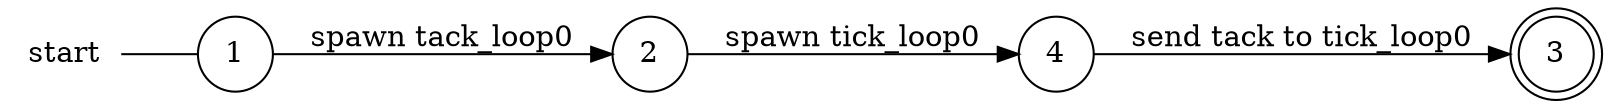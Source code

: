 digraph start {
	rankdir="LR";
	n_0 [label="start", shape="plaintext"];
	n_1 [id="1", shape=circle, label="1"];
	n_0 -> n_1 [arrowhead=none];
	n_2 [id="2", shape=circle, label="2"];
	n_3 [id="4", shape=circle, label="4"];
	n_4 [id="3", shape=doublecircle, label="3"];

	n_3 -> n_4 [id="[$e|1]", label="send tack to tick_loop0"];
	n_2 -> n_3 [id="[$e|0]", label="spawn tick_loop0"];
	n_1 -> n_2 [id="[$e|2]", label="spawn tack_loop0"];
}

